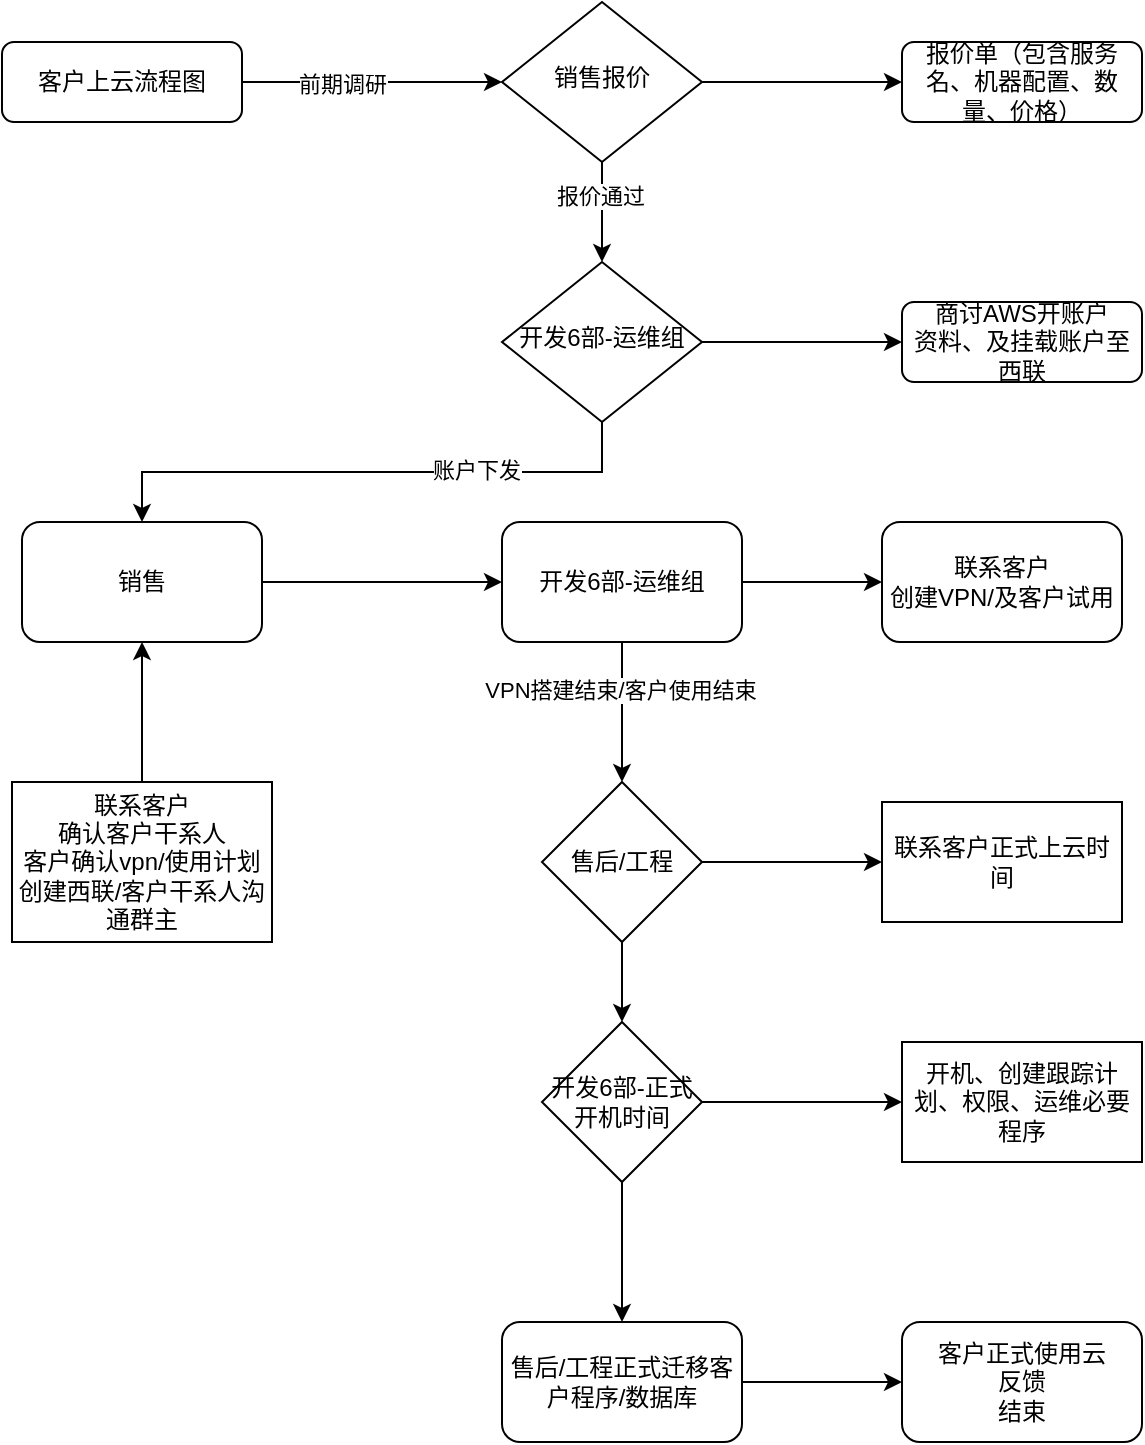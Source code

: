 <mxfile version="14.4.4" type="github">
  <diagram id="C5RBs43oDa-KdzZeNtuy" name="Page-1">
    <mxGraphModel dx="1662" dy="762" grid="1" gridSize="10" guides="1" tooltips="1" connect="1" arrows="1" fold="1" page="1" pageScale="1" pageWidth="827" pageHeight="1169" math="0" shadow="0">
      <root>
        <mxCell id="WIyWlLk6GJQsqaUBKTNV-0" />
        <mxCell id="WIyWlLk6GJQsqaUBKTNV-1" parent="WIyWlLk6GJQsqaUBKTNV-0" />
        <mxCell id="DnYA5mUgrLqKh6XGCzV2-26" style="edgeStyle=orthogonalEdgeStyle;rounded=0;orthogonalLoop=1;jettySize=auto;html=1;" parent="WIyWlLk6GJQsqaUBKTNV-1" source="WIyWlLk6GJQsqaUBKTNV-3" target="WIyWlLk6GJQsqaUBKTNV-6" edge="1">
          <mxGeometry relative="1" as="geometry" />
        </mxCell>
        <mxCell id="DnYA5mUgrLqKh6XGCzV2-27" value="前期调研" style="edgeLabel;html=1;align=center;verticalAlign=middle;resizable=0;points=[];" parent="DnYA5mUgrLqKh6XGCzV2-26" vertex="1" connectable="0">
          <mxGeometry x="-0.237" y="-1" relative="1" as="geometry">
            <mxPoint as="offset" />
          </mxGeometry>
        </mxCell>
        <mxCell id="WIyWlLk6GJQsqaUBKTNV-3" value="客户上云流程图" style="rounded=1;whiteSpace=wrap;html=1;fontSize=12;glass=0;strokeWidth=1;shadow=0;" parent="WIyWlLk6GJQsqaUBKTNV-1" vertex="1">
          <mxGeometry x="40" y="30" width="120" height="40" as="geometry" />
        </mxCell>
        <mxCell id="DnYA5mUgrLqKh6XGCzV2-1" style="edgeStyle=orthogonalEdgeStyle;rounded=0;orthogonalLoop=1;jettySize=auto;html=1;" parent="WIyWlLk6GJQsqaUBKTNV-1" source="WIyWlLk6GJQsqaUBKTNV-6" target="WIyWlLk6GJQsqaUBKTNV-10" edge="1">
          <mxGeometry relative="1" as="geometry" />
        </mxCell>
        <mxCell id="DnYA5mUgrLqKh6XGCzV2-3" value="报价通过" style="edgeLabel;html=1;align=center;verticalAlign=middle;resizable=0;points=[];" parent="DnYA5mUgrLqKh6XGCzV2-1" vertex="1" connectable="0">
          <mxGeometry x="-0.317" y="-1" relative="1" as="geometry">
            <mxPoint as="offset" />
          </mxGeometry>
        </mxCell>
        <mxCell id="DnYA5mUgrLqKh6XGCzV2-4" style="edgeStyle=orthogonalEdgeStyle;rounded=0;orthogonalLoop=1;jettySize=auto;html=1;entryX=0;entryY=0.5;entryDx=0;entryDy=0;" parent="WIyWlLk6GJQsqaUBKTNV-1" source="WIyWlLk6GJQsqaUBKTNV-6" target="WIyWlLk6GJQsqaUBKTNV-7" edge="1">
          <mxGeometry relative="1" as="geometry" />
        </mxCell>
        <mxCell id="WIyWlLk6GJQsqaUBKTNV-6" value="销售报价" style="rhombus;whiteSpace=wrap;html=1;shadow=0;fontFamily=Helvetica;fontSize=12;align=center;strokeWidth=1;spacing=6;spacingTop=-4;" parent="WIyWlLk6GJQsqaUBKTNV-1" vertex="1">
          <mxGeometry x="290" y="10" width="100" height="80" as="geometry" />
        </mxCell>
        <mxCell id="WIyWlLk6GJQsqaUBKTNV-7" value="报价单（包含服务名、机器配置、数量、价格）" style="rounded=1;whiteSpace=wrap;html=1;fontSize=12;glass=0;strokeWidth=1;shadow=0;" parent="WIyWlLk6GJQsqaUBKTNV-1" vertex="1">
          <mxGeometry x="490" y="30" width="120" height="40" as="geometry" />
        </mxCell>
        <mxCell id="DnYA5mUgrLqKh6XGCzV2-5" style="edgeStyle=orthogonalEdgeStyle;rounded=0;orthogonalLoop=1;jettySize=auto;html=1;entryX=0;entryY=0.5;entryDx=0;entryDy=0;" parent="WIyWlLk6GJQsqaUBKTNV-1" source="WIyWlLk6GJQsqaUBKTNV-10" target="WIyWlLk6GJQsqaUBKTNV-12" edge="1">
          <mxGeometry relative="1" as="geometry" />
        </mxCell>
        <mxCell id="DnYA5mUgrLqKh6XGCzV2-7" style="edgeStyle=orthogonalEdgeStyle;rounded=0;orthogonalLoop=1;jettySize=auto;html=1;exitX=0.5;exitY=1;exitDx=0;exitDy=0;" parent="WIyWlLk6GJQsqaUBKTNV-1" source="WIyWlLk6GJQsqaUBKTNV-10" target="DnYA5mUgrLqKh6XGCzV2-6" edge="1">
          <mxGeometry relative="1" as="geometry" />
        </mxCell>
        <mxCell id="DnYA5mUgrLqKh6XGCzV2-8" value="账户下发" style="edgeLabel;html=1;align=center;verticalAlign=middle;resizable=0;points=[];" parent="DnYA5mUgrLqKh6XGCzV2-7" vertex="1" connectable="0">
          <mxGeometry x="-0.37" y="-1" relative="1" as="geometry">
            <mxPoint as="offset" />
          </mxGeometry>
        </mxCell>
        <mxCell id="WIyWlLk6GJQsqaUBKTNV-10" value="开发6部-运维组" style="rhombus;whiteSpace=wrap;html=1;shadow=0;fontFamily=Helvetica;fontSize=12;align=center;strokeWidth=1;spacing=6;spacingTop=-4;" parent="WIyWlLk6GJQsqaUBKTNV-1" vertex="1">
          <mxGeometry x="290" y="140" width="100" height="80" as="geometry" />
        </mxCell>
        <mxCell id="WIyWlLk6GJQsqaUBKTNV-12" value="商讨AWS开账户&lt;br&gt;资料、及挂载账户至西联" style="rounded=1;whiteSpace=wrap;html=1;fontSize=12;glass=0;strokeWidth=1;shadow=0;" parent="WIyWlLk6GJQsqaUBKTNV-1" vertex="1">
          <mxGeometry x="490" y="160" width="120" height="40" as="geometry" />
        </mxCell>
        <mxCell id="DnYA5mUgrLqKh6XGCzV2-10" style="edgeStyle=orthogonalEdgeStyle;rounded=0;orthogonalLoop=1;jettySize=auto;html=1;entryX=0;entryY=0.5;entryDx=0;entryDy=0;" parent="WIyWlLk6GJQsqaUBKTNV-1" source="DnYA5mUgrLqKh6XGCzV2-6" target="DnYA5mUgrLqKh6XGCzV2-9" edge="1">
          <mxGeometry relative="1" as="geometry">
            <mxPoint x="360" y="340" as="targetPoint" />
          </mxGeometry>
        </mxCell>
        <mxCell id="DnYA5mUgrLqKh6XGCzV2-6" value="销售" style="rounded=1;whiteSpace=wrap;html=1;" parent="WIyWlLk6GJQsqaUBKTNV-1" vertex="1">
          <mxGeometry x="50" y="270" width="120" height="60" as="geometry" />
        </mxCell>
        <mxCell id="DnYA5mUgrLqKh6XGCzV2-12" style="edgeStyle=orthogonalEdgeStyle;rounded=0;orthogonalLoop=1;jettySize=auto;html=1;entryX=0;entryY=0.5;entryDx=0;entryDy=0;" parent="WIyWlLk6GJQsqaUBKTNV-1" source="DnYA5mUgrLqKh6XGCzV2-9" target="DnYA5mUgrLqKh6XGCzV2-11" edge="1">
          <mxGeometry relative="1" as="geometry" />
        </mxCell>
        <mxCell id="DnYA5mUgrLqKh6XGCzV2-18" style="edgeStyle=orthogonalEdgeStyle;rounded=0;orthogonalLoop=1;jettySize=auto;html=1;entryX=0.5;entryY=0;entryDx=0;entryDy=0;" parent="WIyWlLk6GJQsqaUBKTNV-1" source="DnYA5mUgrLqKh6XGCzV2-9" target="DnYA5mUgrLqKh6XGCzV2-16" edge="1">
          <mxGeometry relative="1" as="geometry" />
        </mxCell>
        <mxCell id="DnYA5mUgrLqKh6XGCzV2-19" value="VPN搭建结束/客户使用结束" style="edgeLabel;html=1;align=center;verticalAlign=middle;resizable=0;points=[];" parent="DnYA5mUgrLqKh6XGCzV2-18" vertex="1" connectable="0">
          <mxGeometry x="-0.329" y="-1" relative="1" as="geometry">
            <mxPoint as="offset" />
          </mxGeometry>
        </mxCell>
        <mxCell id="DnYA5mUgrLqKh6XGCzV2-9" value="开发6部-运维组" style="rounded=1;whiteSpace=wrap;html=1;" parent="WIyWlLk6GJQsqaUBKTNV-1" vertex="1">
          <mxGeometry x="290" y="270" width="120" height="60" as="geometry" />
        </mxCell>
        <mxCell id="DnYA5mUgrLqKh6XGCzV2-11" value="联系客户&lt;br&gt;创建VPN/及客户试用" style="rounded=1;whiteSpace=wrap;html=1;" parent="WIyWlLk6GJQsqaUBKTNV-1" vertex="1">
          <mxGeometry x="480" y="270" width="120" height="60" as="geometry" />
        </mxCell>
        <mxCell id="DnYA5mUgrLqKh6XGCzV2-21" style="edgeStyle=orthogonalEdgeStyle;rounded=0;orthogonalLoop=1;jettySize=auto;html=1;exitX=1;exitY=0.5;exitDx=0;exitDy=0;entryX=0;entryY=0.5;entryDx=0;entryDy=0;" parent="WIyWlLk6GJQsqaUBKTNV-1" source="DnYA5mUgrLqKh6XGCzV2-16" target="DnYA5mUgrLqKh6XGCzV2-20" edge="1">
          <mxGeometry relative="1" as="geometry" />
        </mxCell>
        <mxCell id="DnYA5mUgrLqKh6XGCzV2-25" style="edgeStyle=orthogonalEdgeStyle;rounded=0;orthogonalLoop=1;jettySize=auto;html=1;entryX=0.5;entryY=0;entryDx=0;entryDy=0;" parent="WIyWlLk6GJQsqaUBKTNV-1" source="DnYA5mUgrLqKh6XGCzV2-16" target="DnYA5mUgrLqKh6XGCzV2-23" edge="1">
          <mxGeometry relative="1" as="geometry" />
        </mxCell>
        <mxCell id="DnYA5mUgrLqKh6XGCzV2-16" value="售后/工程" style="rhombus;whiteSpace=wrap;html=1;" parent="WIyWlLk6GJQsqaUBKTNV-1" vertex="1">
          <mxGeometry x="310" y="400" width="80" height="80" as="geometry" />
        </mxCell>
        <mxCell id="DnYA5mUgrLqKh6XGCzV2-20" value="联系客户正式上云时间" style="rounded=0;whiteSpace=wrap;html=1;" parent="WIyWlLk6GJQsqaUBKTNV-1" vertex="1">
          <mxGeometry x="480" y="410" width="120" height="60" as="geometry" />
        </mxCell>
        <mxCell id="DnYA5mUgrLqKh6XGCzV2-31" style="edgeStyle=orthogonalEdgeStyle;rounded=0;orthogonalLoop=1;jettySize=auto;html=1;exitX=1;exitY=0.5;exitDx=0;exitDy=0;entryX=0;entryY=0.5;entryDx=0;entryDy=0;" parent="WIyWlLk6GJQsqaUBKTNV-1" source="DnYA5mUgrLqKh6XGCzV2-23" target="DnYA5mUgrLqKh6XGCzV2-30" edge="1">
          <mxGeometry relative="1" as="geometry" />
        </mxCell>
        <mxCell id="DnYA5mUgrLqKh6XGCzV2-32" style="edgeStyle=orthogonalEdgeStyle;rounded=0;orthogonalLoop=1;jettySize=auto;html=1;entryX=0.5;entryY=0;entryDx=0;entryDy=0;" parent="WIyWlLk6GJQsqaUBKTNV-1" source="DnYA5mUgrLqKh6XGCzV2-23" target="DnYA5mUgrLqKh6XGCzV2-28" edge="1">
          <mxGeometry relative="1" as="geometry" />
        </mxCell>
        <mxCell id="DnYA5mUgrLqKh6XGCzV2-23" value="开发6部-正式开机时间" style="rhombus;whiteSpace=wrap;html=1;" parent="WIyWlLk6GJQsqaUBKTNV-1" vertex="1">
          <mxGeometry x="310" y="520" width="80" height="80" as="geometry" />
        </mxCell>
        <mxCell id="DnYA5mUgrLqKh6XGCzV2-35" style="edgeStyle=orthogonalEdgeStyle;rounded=0;orthogonalLoop=1;jettySize=auto;html=1;" parent="WIyWlLk6GJQsqaUBKTNV-1" source="DnYA5mUgrLqKh6XGCzV2-28" target="DnYA5mUgrLqKh6XGCzV2-33" edge="1">
          <mxGeometry relative="1" as="geometry" />
        </mxCell>
        <mxCell id="DnYA5mUgrLqKh6XGCzV2-28" value="售后/工程正式迁移客户程序/数据库" style="rounded=1;whiteSpace=wrap;html=1;" parent="WIyWlLk6GJQsqaUBKTNV-1" vertex="1">
          <mxGeometry x="290" y="670" width="120" height="60" as="geometry" />
        </mxCell>
        <mxCell id="DnYA5mUgrLqKh6XGCzV2-30" value="开机、创建跟踪计划、权限、运维必要程序" style="rounded=0;whiteSpace=wrap;html=1;" parent="WIyWlLk6GJQsqaUBKTNV-1" vertex="1">
          <mxGeometry x="490" y="530" width="120" height="60" as="geometry" />
        </mxCell>
        <mxCell id="DnYA5mUgrLqKh6XGCzV2-33" value="客户正式使用云&lt;br&gt;反馈&lt;br&gt;结束" style="rounded=1;whiteSpace=wrap;html=1;" parent="WIyWlLk6GJQsqaUBKTNV-1" vertex="1">
          <mxGeometry x="490" y="670" width="120" height="60" as="geometry" />
        </mxCell>
        <mxCell id="O3uo5_pyUlfJneFG8pDG-1" style="edgeStyle=orthogonalEdgeStyle;rounded=0;orthogonalLoop=1;jettySize=auto;html=1;entryX=0.5;entryY=1;entryDx=0;entryDy=0;" edge="1" parent="WIyWlLk6GJQsqaUBKTNV-1" source="O3uo5_pyUlfJneFG8pDG-0" target="DnYA5mUgrLqKh6XGCzV2-6">
          <mxGeometry relative="1" as="geometry" />
        </mxCell>
        <mxCell id="O3uo5_pyUlfJneFG8pDG-0" value="联系客户&lt;br&gt;确认客户干系人&lt;br&gt;客户确认vpn/使用计划&lt;br&gt;创建西联/客户干系人沟通群主" style="rounded=0;whiteSpace=wrap;html=1;" vertex="1" parent="WIyWlLk6GJQsqaUBKTNV-1">
          <mxGeometry x="45" y="400" width="130" height="80" as="geometry" />
        </mxCell>
      </root>
    </mxGraphModel>
  </diagram>
</mxfile>
